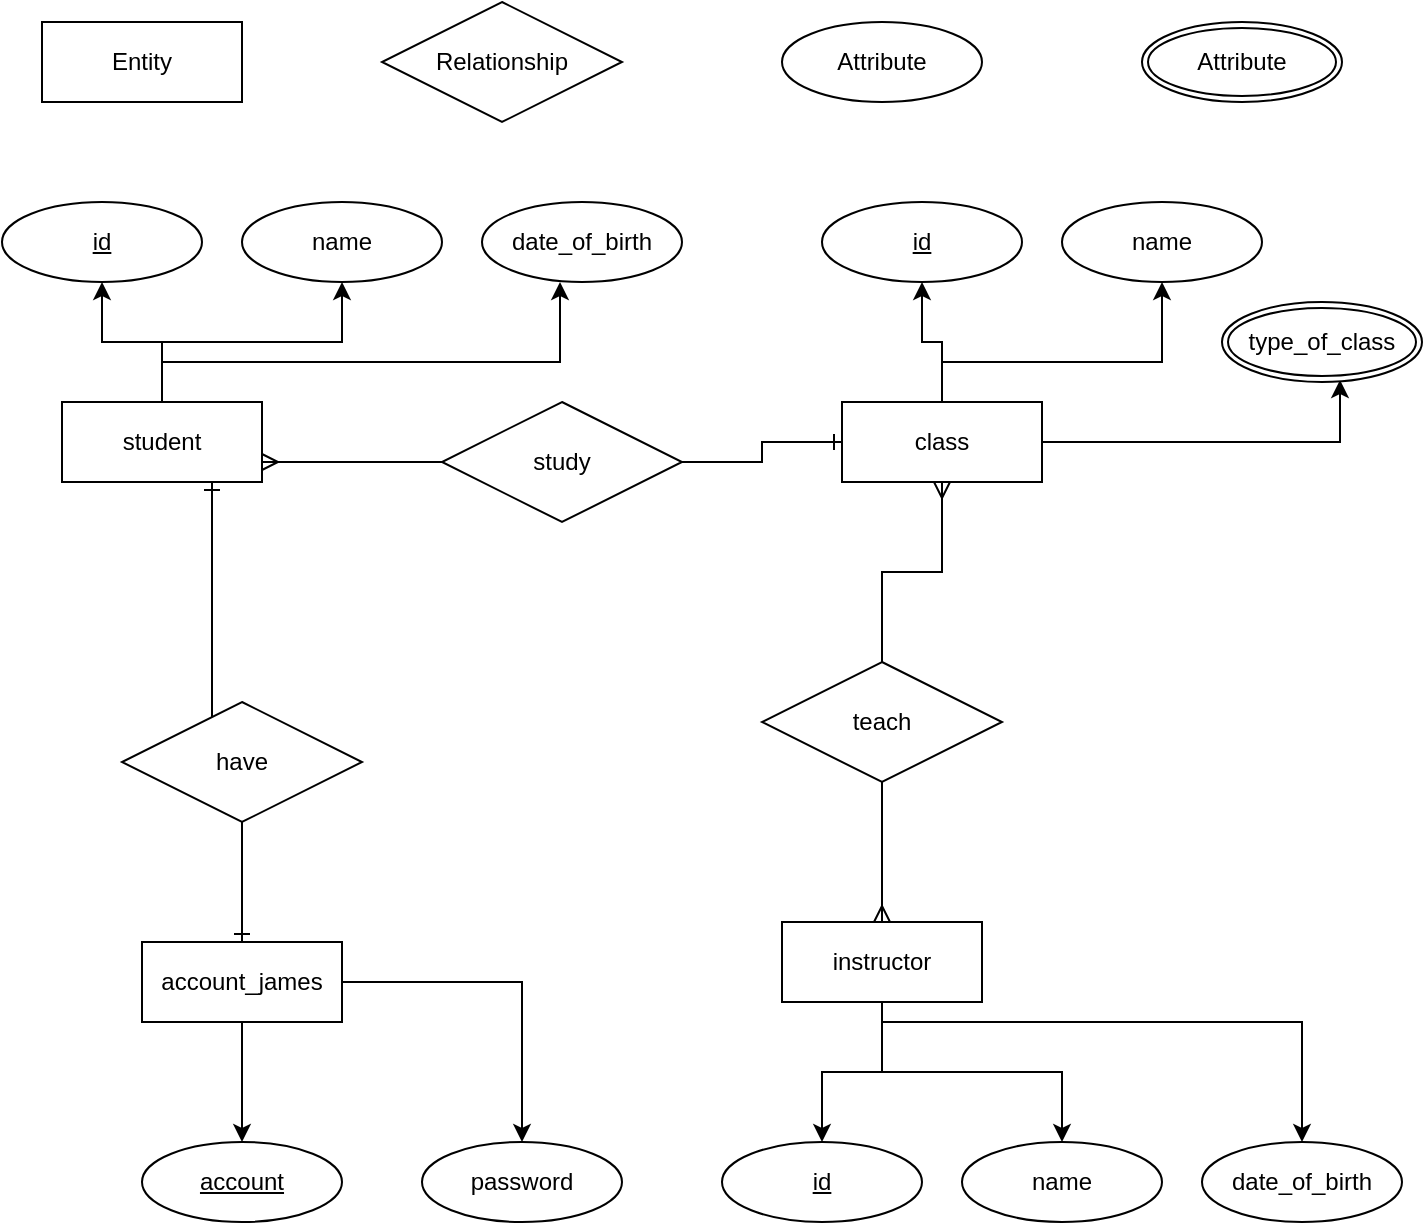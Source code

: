 <mxfile version="12.6.5" type="device"><diagram id="C5RBs43oDa-KdzZeNtuy" name="Page-1"><mxGraphModel dx="868" dy="510" grid="1" gridSize="10" guides="1" tooltips="1" connect="1" arrows="1" fold="1" page="1" pageScale="1" pageWidth="827" pageHeight="1169" math="0" shadow="0"><root><mxCell id="WIyWlLk6GJQsqaUBKTNV-0"/><mxCell id="WIyWlLk6GJQsqaUBKTNV-1" parent="WIyWlLk6GJQsqaUBKTNV-0"/><mxCell id="0dItGTvbjsObpAnMmHVb-0" value="Entity" style="whiteSpace=wrap;html=1;align=center;" vertex="1" parent="WIyWlLk6GJQsqaUBKTNV-1"><mxGeometry x="70" y="360" width="100" height="40" as="geometry"/></mxCell><mxCell id="0dItGTvbjsObpAnMmHVb-1" value="Relationship" style="shape=rhombus;perimeter=rhombusPerimeter;whiteSpace=wrap;html=1;align=center;" vertex="1" parent="WIyWlLk6GJQsqaUBKTNV-1"><mxGeometry x="240" y="350" width="120" height="60" as="geometry"/></mxCell><mxCell id="0dItGTvbjsObpAnMmHVb-2" value="Attribute" style="ellipse;whiteSpace=wrap;html=1;align=center;" vertex="1" parent="WIyWlLk6GJQsqaUBKTNV-1"><mxGeometry x="440" y="360" width="100" height="40" as="geometry"/></mxCell><mxCell id="0dItGTvbjsObpAnMmHVb-3" value="Attribute" style="ellipse;shape=doubleEllipse;margin=3;whiteSpace=wrap;html=1;align=center;" vertex="1" parent="WIyWlLk6GJQsqaUBKTNV-1"><mxGeometry x="620" y="360" width="100" height="40" as="geometry"/></mxCell><mxCell id="0dItGTvbjsObpAnMmHVb-15" style="edgeStyle=orthogonalEdgeStyle;rounded=0;orthogonalLoop=1;jettySize=auto;html=1;entryX=0.5;entryY=1;entryDx=0;entryDy=0;" edge="1" parent="WIyWlLk6GJQsqaUBKTNV-1" source="0dItGTvbjsObpAnMmHVb-4" target="0dItGTvbjsObpAnMmHVb-9"><mxGeometry relative="1" as="geometry"/></mxCell><mxCell id="0dItGTvbjsObpAnMmHVb-16" style="edgeStyle=orthogonalEdgeStyle;rounded=0;orthogonalLoop=1;jettySize=auto;html=1;entryX=0.5;entryY=1;entryDx=0;entryDy=0;" edge="1" parent="WIyWlLk6GJQsqaUBKTNV-1" source="0dItGTvbjsObpAnMmHVb-4" target="0dItGTvbjsObpAnMmHVb-10"><mxGeometry relative="1" as="geometry"/></mxCell><mxCell id="0dItGTvbjsObpAnMmHVb-17" style="edgeStyle=orthogonalEdgeStyle;rounded=0;orthogonalLoop=1;jettySize=auto;html=1;entryX=0.39;entryY=1;entryDx=0;entryDy=0;entryPerimeter=0;" edge="1" parent="WIyWlLk6GJQsqaUBKTNV-1" source="0dItGTvbjsObpAnMmHVb-4" target="0dItGTvbjsObpAnMmHVb-11"><mxGeometry relative="1" as="geometry"><Array as="points"><mxPoint x="130" y="530"/><mxPoint x="329" y="530"/></Array></mxGeometry></mxCell><mxCell id="0dItGTvbjsObpAnMmHVb-4" value="student" style="whiteSpace=wrap;html=1;align=center;" vertex="1" parent="WIyWlLk6GJQsqaUBKTNV-1"><mxGeometry x="80" y="550" width="100" height="40" as="geometry"/></mxCell><mxCell id="0dItGTvbjsObpAnMmHVb-24" style="edgeStyle=orthogonalEdgeStyle;rounded=0;orthogonalLoop=1;jettySize=auto;html=1;entryX=0.5;entryY=1;entryDx=0;entryDy=0;" edge="1" parent="WIyWlLk6GJQsqaUBKTNV-1" source="0dItGTvbjsObpAnMmHVb-5" target="0dItGTvbjsObpAnMmHVb-21"><mxGeometry relative="1" as="geometry"/></mxCell><mxCell id="0dItGTvbjsObpAnMmHVb-25" style="edgeStyle=orthogonalEdgeStyle;rounded=0;orthogonalLoop=1;jettySize=auto;html=1;entryX=0.5;entryY=1;entryDx=0;entryDy=0;" edge="1" parent="WIyWlLk6GJQsqaUBKTNV-1" source="0dItGTvbjsObpAnMmHVb-5" target="0dItGTvbjsObpAnMmHVb-22"><mxGeometry relative="1" as="geometry"><Array as="points"><mxPoint x="520" y="530"/><mxPoint x="630" y="530"/></Array></mxGeometry></mxCell><mxCell id="0dItGTvbjsObpAnMmHVb-26" style="edgeStyle=orthogonalEdgeStyle;rounded=0;orthogonalLoop=1;jettySize=auto;html=1;entryX=0.59;entryY=0.975;entryDx=0;entryDy=0;entryPerimeter=0;" edge="1" parent="WIyWlLk6GJQsqaUBKTNV-1" source="0dItGTvbjsObpAnMmHVb-5" target="0dItGTvbjsObpAnMmHVb-23"><mxGeometry relative="1" as="geometry"/></mxCell><mxCell id="0dItGTvbjsObpAnMmHVb-5" value="class" style="whiteSpace=wrap;html=1;align=center;" vertex="1" parent="WIyWlLk6GJQsqaUBKTNV-1"><mxGeometry x="470" y="550" width="100" height="40" as="geometry"/></mxCell><mxCell id="0dItGTvbjsObpAnMmHVb-18" style="edgeStyle=orthogonalEdgeStyle;rounded=0;orthogonalLoop=1;jettySize=auto;html=1;" edge="1" parent="WIyWlLk6GJQsqaUBKTNV-1" source="0dItGTvbjsObpAnMmHVb-6" target="0dItGTvbjsObpAnMmHVb-12"><mxGeometry relative="1" as="geometry"/></mxCell><mxCell id="0dItGTvbjsObpAnMmHVb-19" style="edgeStyle=orthogonalEdgeStyle;rounded=0;orthogonalLoop=1;jettySize=auto;html=1;entryX=0.5;entryY=0;entryDx=0;entryDy=0;" edge="1" parent="WIyWlLk6GJQsqaUBKTNV-1" source="0dItGTvbjsObpAnMmHVb-6" target="0dItGTvbjsObpAnMmHVb-13"><mxGeometry relative="1" as="geometry"/></mxCell><mxCell id="0dItGTvbjsObpAnMmHVb-20" style="edgeStyle=orthogonalEdgeStyle;rounded=0;orthogonalLoop=1;jettySize=auto;html=1;entryX=0.5;entryY=0;entryDx=0;entryDy=0;" edge="1" parent="WIyWlLk6GJQsqaUBKTNV-1" source="0dItGTvbjsObpAnMmHVb-6" target="0dItGTvbjsObpAnMmHVb-14"><mxGeometry relative="1" as="geometry"><Array as="points"><mxPoint x="490" y="860"/><mxPoint x="700" y="860"/></Array></mxGeometry></mxCell><mxCell id="0dItGTvbjsObpAnMmHVb-6" value="instructor" style="whiteSpace=wrap;html=1;align=center;" vertex="1" parent="WIyWlLk6GJQsqaUBKTNV-1"><mxGeometry x="440" y="810" width="100" height="40" as="geometry"/></mxCell><mxCell id="0dItGTvbjsObpAnMmHVb-29" style="edgeStyle=orthogonalEdgeStyle;rounded=0;orthogonalLoop=1;jettySize=auto;html=1;" edge="1" parent="WIyWlLk6GJQsqaUBKTNV-1" source="0dItGTvbjsObpAnMmHVb-7" target="0dItGTvbjsObpAnMmHVb-27"><mxGeometry relative="1" as="geometry"/></mxCell><mxCell id="0dItGTvbjsObpAnMmHVb-30" style="edgeStyle=orthogonalEdgeStyle;rounded=0;orthogonalLoop=1;jettySize=auto;html=1;" edge="1" parent="WIyWlLk6GJQsqaUBKTNV-1" source="0dItGTvbjsObpAnMmHVb-7" target="0dItGTvbjsObpAnMmHVb-28"><mxGeometry relative="1" as="geometry"/></mxCell><mxCell id="0dItGTvbjsObpAnMmHVb-7" value="account_james" style="whiteSpace=wrap;html=1;align=center;" vertex="1" parent="WIyWlLk6GJQsqaUBKTNV-1"><mxGeometry x="120" y="820" width="100" height="40" as="geometry"/></mxCell><mxCell id="0dItGTvbjsObpAnMmHVb-9" value="id" style="ellipse;whiteSpace=wrap;html=1;align=center;fontStyle=4;" vertex="1" parent="WIyWlLk6GJQsqaUBKTNV-1"><mxGeometry x="50" y="450" width="100" height="40" as="geometry"/></mxCell><mxCell id="0dItGTvbjsObpAnMmHVb-10" value="name" style="ellipse;whiteSpace=wrap;html=1;align=center;" vertex="1" parent="WIyWlLk6GJQsqaUBKTNV-1"><mxGeometry x="170" y="450" width="100" height="40" as="geometry"/></mxCell><mxCell id="0dItGTvbjsObpAnMmHVb-11" value="date_of_birth" style="ellipse;whiteSpace=wrap;html=1;align=center;" vertex="1" parent="WIyWlLk6GJQsqaUBKTNV-1"><mxGeometry x="290" y="450" width="100" height="40" as="geometry"/></mxCell><mxCell id="0dItGTvbjsObpAnMmHVb-12" value="id" style="ellipse;whiteSpace=wrap;html=1;align=center;fontStyle=4;" vertex="1" parent="WIyWlLk6GJQsqaUBKTNV-1"><mxGeometry x="410" y="920" width="100" height="40" as="geometry"/></mxCell><mxCell id="0dItGTvbjsObpAnMmHVb-13" value="name" style="ellipse;whiteSpace=wrap;html=1;align=center;" vertex="1" parent="WIyWlLk6GJQsqaUBKTNV-1"><mxGeometry x="530" y="920" width="100" height="40" as="geometry"/></mxCell><mxCell id="0dItGTvbjsObpAnMmHVb-14" value="date_of_birth" style="ellipse;whiteSpace=wrap;html=1;align=center;" vertex="1" parent="WIyWlLk6GJQsqaUBKTNV-1"><mxGeometry x="650" y="920" width="100" height="40" as="geometry"/></mxCell><mxCell id="0dItGTvbjsObpAnMmHVb-21" value="id" style="ellipse;whiteSpace=wrap;html=1;align=center;fontStyle=4;" vertex="1" parent="WIyWlLk6GJQsqaUBKTNV-1"><mxGeometry x="460" y="450" width="100" height="40" as="geometry"/></mxCell><mxCell id="0dItGTvbjsObpAnMmHVb-22" value="name" style="ellipse;whiteSpace=wrap;html=1;align=center;" vertex="1" parent="WIyWlLk6GJQsqaUBKTNV-1"><mxGeometry x="580" y="450" width="100" height="40" as="geometry"/></mxCell><mxCell id="0dItGTvbjsObpAnMmHVb-23" value="type_of_class" style="ellipse;shape=doubleEllipse;margin=3;whiteSpace=wrap;html=1;align=center;" vertex="1" parent="WIyWlLk6GJQsqaUBKTNV-1"><mxGeometry x="660" y="500" width="100" height="40" as="geometry"/></mxCell><mxCell id="0dItGTvbjsObpAnMmHVb-27" value="account" style="ellipse;whiteSpace=wrap;html=1;align=center;fontStyle=4;" vertex="1" parent="WIyWlLk6GJQsqaUBKTNV-1"><mxGeometry x="120" y="920" width="100" height="40" as="geometry"/></mxCell><mxCell id="0dItGTvbjsObpAnMmHVb-28" value="password" style="ellipse;whiteSpace=wrap;html=1;align=center;" vertex="1" parent="WIyWlLk6GJQsqaUBKTNV-1"><mxGeometry x="260" y="920" width="100" height="40" as="geometry"/></mxCell><mxCell id="0dItGTvbjsObpAnMmHVb-32" style="edgeStyle=orthogonalEdgeStyle;rounded=0;orthogonalLoop=1;jettySize=auto;html=1;endArrow=ERone;endFill=0;" edge="1" parent="WIyWlLk6GJQsqaUBKTNV-1" source="0dItGTvbjsObpAnMmHVb-31" target="0dItGTvbjsObpAnMmHVb-5"><mxGeometry relative="1" as="geometry"/></mxCell><mxCell id="0dItGTvbjsObpAnMmHVb-33" style="edgeStyle=orthogonalEdgeStyle;rounded=0;orthogonalLoop=1;jettySize=auto;html=1;entryX=1;entryY=0.75;entryDx=0;entryDy=0;endArrow=ERmany;endFill=0;" edge="1" parent="WIyWlLk6GJQsqaUBKTNV-1" source="0dItGTvbjsObpAnMmHVb-31" target="0dItGTvbjsObpAnMmHVb-4"><mxGeometry relative="1" as="geometry"/></mxCell><mxCell id="0dItGTvbjsObpAnMmHVb-31" value="study" style="shape=rhombus;perimeter=rhombusPerimeter;whiteSpace=wrap;html=1;align=center;" vertex="1" parent="WIyWlLk6GJQsqaUBKTNV-1"><mxGeometry x="270" y="550" width="120" height="60" as="geometry"/></mxCell><mxCell id="0dItGTvbjsObpAnMmHVb-36" style="edgeStyle=orthogonalEdgeStyle;rounded=0;orthogonalLoop=1;jettySize=auto;html=1;entryX=0.5;entryY=0;entryDx=0;entryDy=0;endArrow=ERone;endFill=0;" edge="1" parent="WIyWlLk6GJQsqaUBKTNV-1" source="0dItGTvbjsObpAnMmHVb-34" target="0dItGTvbjsObpAnMmHVb-7"><mxGeometry relative="1" as="geometry"/></mxCell><mxCell id="0dItGTvbjsObpAnMmHVb-37" style="edgeStyle=orthogonalEdgeStyle;rounded=0;orthogonalLoop=1;jettySize=auto;html=1;entryX=0.75;entryY=1;entryDx=0;entryDy=0;endArrow=ERone;endFill=0;" edge="1" parent="WIyWlLk6GJQsqaUBKTNV-1" source="0dItGTvbjsObpAnMmHVb-34" target="0dItGTvbjsObpAnMmHVb-4"><mxGeometry relative="1" as="geometry"><Array as="points"><mxPoint x="155" y="670"/></Array></mxGeometry></mxCell><mxCell id="0dItGTvbjsObpAnMmHVb-34" value="have" style="shape=rhombus;perimeter=rhombusPerimeter;whiteSpace=wrap;html=1;align=center;" vertex="1" parent="WIyWlLk6GJQsqaUBKTNV-1"><mxGeometry x="110" y="700" width="120" height="60" as="geometry"/></mxCell><mxCell id="0dItGTvbjsObpAnMmHVb-39" style="edgeStyle=orthogonalEdgeStyle;rounded=0;orthogonalLoop=1;jettySize=auto;html=1;endArrow=ERmany;endFill=0;" edge="1" parent="WIyWlLk6GJQsqaUBKTNV-1" source="0dItGTvbjsObpAnMmHVb-38" target="0dItGTvbjsObpAnMmHVb-6"><mxGeometry relative="1" as="geometry"/></mxCell><mxCell id="0dItGTvbjsObpAnMmHVb-40" style="edgeStyle=orthogonalEdgeStyle;rounded=0;orthogonalLoop=1;jettySize=auto;html=1;entryX=0.5;entryY=1;entryDx=0;entryDy=0;endArrow=ERmany;endFill=0;" edge="1" parent="WIyWlLk6GJQsqaUBKTNV-1" source="0dItGTvbjsObpAnMmHVb-38" target="0dItGTvbjsObpAnMmHVb-5"><mxGeometry relative="1" as="geometry"/></mxCell><mxCell id="0dItGTvbjsObpAnMmHVb-38" value="teach" style="shape=rhombus;perimeter=rhombusPerimeter;whiteSpace=wrap;html=1;align=center;" vertex="1" parent="WIyWlLk6GJQsqaUBKTNV-1"><mxGeometry x="430" y="680" width="120" height="60" as="geometry"/></mxCell></root></mxGraphModel></diagram></mxfile>